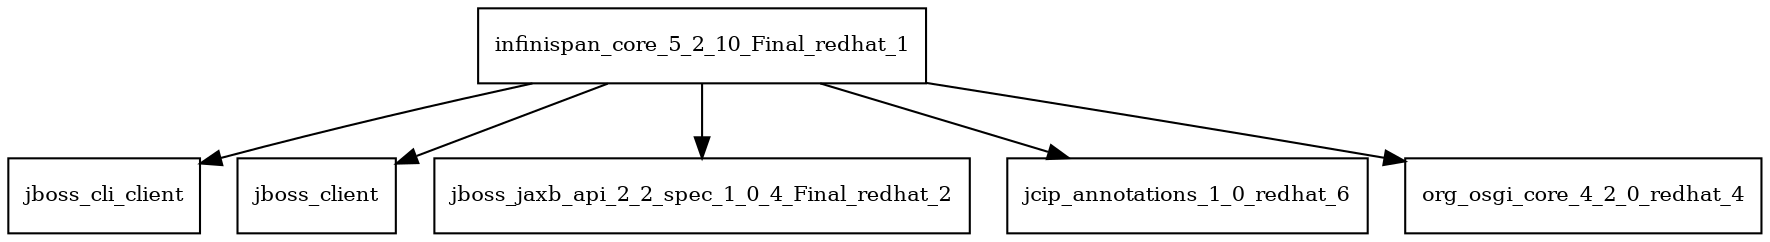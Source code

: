 digraph infinispan_core_5_2_10_Final_redhat_1_dependencies {
  node [shape = box, fontsize=10.0];
  infinispan_core_5_2_10_Final_redhat_1 -> jboss_cli_client;
  infinispan_core_5_2_10_Final_redhat_1 -> jboss_client;
  infinispan_core_5_2_10_Final_redhat_1 -> jboss_jaxb_api_2_2_spec_1_0_4_Final_redhat_2;
  infinispan_core_5_2_10_Final_redhat_1 -> jcip_annotations_1_0_redhat_6;
  infinispan_core_5_2_10_Final_redhat_1 -> org_osgi_core_4_2_0_redhat_4;
}
